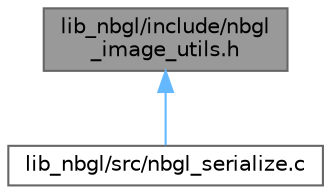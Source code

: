 digraph "lib_nbgl/include/nbgl_image_utils.h"
{
 // LATEX_PDF_SIZE
  bgcolor="transparent";
  edge [fontname=Helvetica,fontsize=10,labelfontname=Helvetica,labelfontsize=10];
  node [fontname=Helvetica,fontsize=10,shape=box,height=0.2,width=0.4];
  Node1 [label="lib_nbgl/include/nbgl\l_image_utils.h",height=0.2,width=0.4,color="gray40", fillcolor="grey60", style="filled", fontcolor="black",tooltip="Utilities for Ledger image files processing."];
  Node1 -> Node2 [dir="back",color="steelblue1",style="solid"];
  Node2 [label="lib_nbgl/src/nbgl_serialize.c",height=0.2,width=0.4,color="grey40", fillcolor="white", style="filled",URL="$nbgl__serialize_8c.html",tooltip=" "];
}
